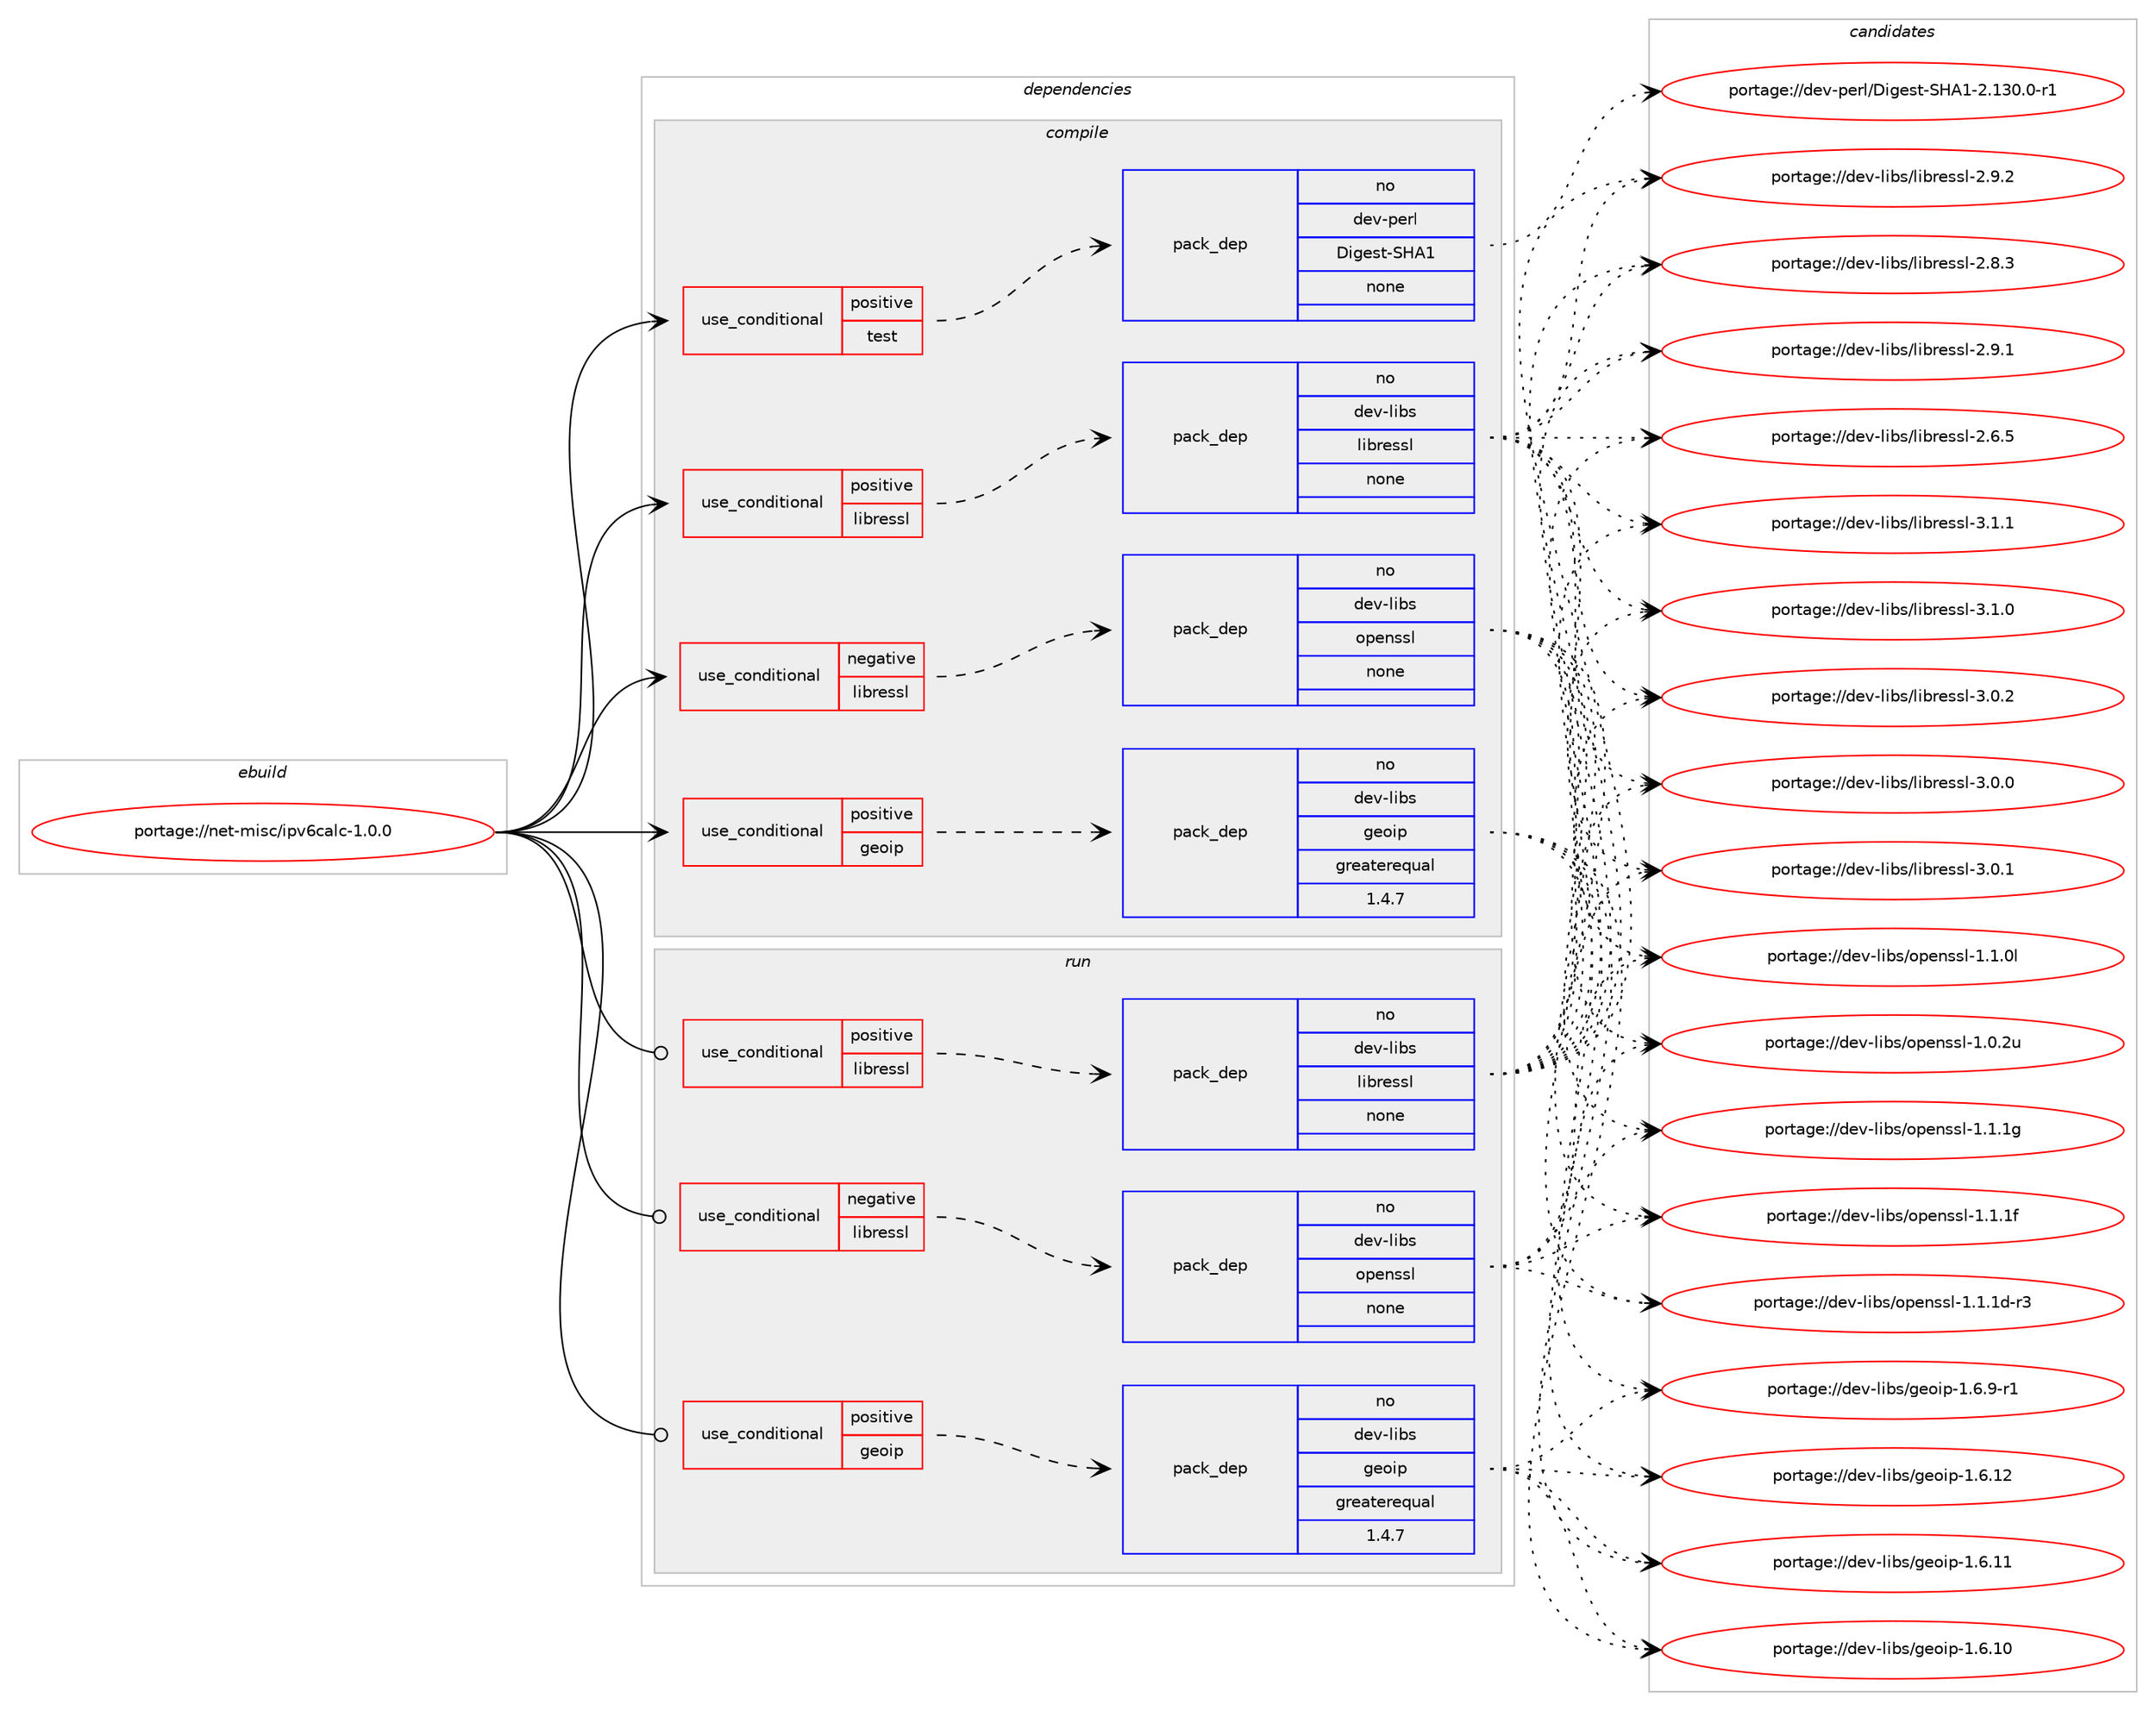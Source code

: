 digraph prolog {

# *************
# Graph options
# *************

newrank=true;
concentrate=true;
compound=true;
graph [rankdir=LR,fontname=Helvetica,fontsize=10,ranksep=1.5];#, ranksep=2.5, nodesep=0.2];
edge  [arrowhead=vee];
node  [fontname=Helvetica,fontsize=10];

# **********
# The ebuild
# **********

subgraph cluster_leftcol {
color=gray;
rank=same;
label=<<i>ebuild</i>>;
id [label="portage://net-misc/ipv6calc-1.0.0", color=red, width=4, href="../net-misc/ipv6calc-1.0.0.svg"];
}

# ****************
# The dependencies
# ****************

subgraph cluster_midcol {
color=gray;
label=<<i>dependencies</i>>;
subgraph cluster_compile {
fillcolor="#eeeeee";
style=filled;
label=<<i>compile</i>>;
subgraph cond2202 {
dependency11042 [label=<<TABLE BORDER="0" CELLBORDER="1" CELLSPACING="0" CELLPADDING="4"><TR><TD ROWSPAN="3" CELLPADDING="10">use_conditional</TD></TR><TR><TD>negative</TD></TR><TR><TD>libressl</TD></TR></TABLE>>, shape=none, color=red];
subgraph pack8705 {
dependency11043 [label=<<TABLE BORDER="0" CELLBORDER="1" CELLSPACING="0" CELLPADDING="4" WIDTH="220"><TR><TD ROWSPAN="6" CELLPADDING="30">pack_dep</TD></TR><TR><TD WIDTH="110">no</TD></TR><TR><TD>dev-libs</TD></TR><TR><TD>openssl</TD></TR><TR><TD>none</TD></TR><TR><TD></TD></TR></TABLE>>, shape=none, color=blue];
}
dependency11042:e -> dependency11043:w [weight=20,style="dashed",arrowhead="vee"];
}
id:e -> dependency11042:w [weight=20,style="solid",arrowhead="vee"];
subgraph cond2203 {
dependency11044 [label=<<TABLE BORDER="0" CELLBORDER="1" CELLSPACING="0" CELLPADDING="4"><TR><TD ROWSPAN="3" CELLPADDING="10">use_conditional</TD></TR><TR><TD>positive</TD></TR><TR><TD>geoip</TD></TR></TABLE>>, shape=none, color=red];
subgraph pack8706 {
dependency11045 [label=<<TABLE BORDER="0" CELLBORDER="1" CELLSPACING="0" CELLPADDING="4" WIDTH="220"><TR><TD ROWSPAN="6" CELLPADDING="30">pack_dep</TD></TR><TR><TD WIDTH="110">no</TD></TR><TR><TD>dev-libs</TD></TR><TR><TD>geoip</TD></TR><TR><TD>greaterequal</TD></TR><TR><TD>1.4.7</TD></TR></TABLE>>, shape=none, color=blue];
}
dependency11044:e -> dependency11045:w [weight=20,style="dashed",arrowhead="vee"];
}
id:e -> dependency11044:w [weight=20,style="solid",arrowhead="vee"];
subgraph cond2204 {
dependency11046 [label=<<TABLE BORDER="0" CELLBORDER="1" CELLSPACING="0" CELLPADDING="4"><TR><TD ROWSPAN="3" CELLPADDING="10">use_conditional</TD></TR><TR><TD>positive</TD></TR><TR><TD>libressl</TD></TR></TABLE>>, shape=none, color=red];
subgraph pack8707 {
dependency11047 [label=<<TABLE BORDER="0" CELLBORDER="1" CELLSPACING="0" CELLPADDING="4" WIDTH="220"><TR><TD ROWSPAN="6" CELLPADDING="30">pack_dep</TD></TR><TR><TD WIDTH="110">no</TD></TR><TR><TD>dev-libs</TD></TR><TR><TD>libressl</TD></TR><TR><TD>none</TD></TR><TR><TD></TD></TR></TABLE>>, shape=none, color=blue];
}
dependency11046:e -> dependency11047:w [weight=20,style="dashed",arrowhead="vee"];
}
id:e -> dependency11046:w [weight=20,style="solid",arrowhead="vee"];
subgraph cond2205 {
dependency11048 [label=<<TABLE BORDER="0" CELLBORDER="1" CELLSPACING="0" CELLPADDING="4"><TR><TD ROWSPAN="3" CELLPADDING="10">use_conditional</TD></TR><TR><TD>positive</TD></TR><TR><TD>test</TD></TR></TABLE>>, shape=none, color=red];
subgraph pack8708 {
dependency11049 [label=<<TABLE BORDER="0" CELLBORDER="1" CELLSPACING="0" CELLPADDING="4" WIDTH="220"><TR><TD ROWSPAN="6" CELLPADDING="30">pack_dep</TD></TR><TR><TD WIDTH="110">no</TD></TR><TR><TD>dev-perl</TD></TR><TR><TD>Digest-SHA1</TD></TR><TR><TD>none</TD></TR><TR><TD></TD></TR></TABLE>>, shape=none, color=blue];
}
dependency11048:e -> dependency11049:w [weight=20,style="dashed",arrowhead="vee"];
}
id:e -> dependency11048:w [weight=20,style="solid",arrowhead="vee"];
}
subgraph cluster_compileandrun {
fillcolor="#eeeeee";
style=filled;
label=<<i>compile and run</i>>;
}
subgraph cluster_run {
fillcolor="#eeeeee";
style=filled;
label=<<i>run</i>>;
subgraph cond2206 {
dependency11050 [label=<<TABLE BORDER="0" CELLBORDER="1" CELLSPACING="0" CELLPADDING="4"><TR><TD ROWSPAN="3" CELLPADDING="10">use_conditional</TD></TR><TR><TD>negative</TD></TR><TR><TD>libressl</TD></TR></TABLE>>, shape=none, color=red];
subgraph pack8709 {
dependency11051 [label=<<TABLE BORDER="0" CELLBORDER="1" CELLSPACING="0" CELLPADDING="4" WIDTH="220"><TR><TD ROWSPAN="6" CELLPADDING="30">pack_dep</TD></TR><TR><TD WIDTH="110">no</TD></TR><TR><TD>dev-libs</TD></TR><TR><TD>openssl</TD></TR><TR><TD>none</TD></TR><TR><TD></TD></TR></TABLE>>, shape=none, color=blue];
}
dependency11050:e -> dependency11051:w [weight=20,style="dashed",arrowhead="vee"];
}
id:e -> dependency11050:w [weight=20,style="solid",arrowhead="odot"];
subgraph cond2207 {
dependency11052 [label=<<TABLE BORDER="0" CELLBORDER="1" CELLSPACING="0" CELLPADDING="4"><TR><TD ROWSPAN="3" CELLPADDING="10">use_conditional</TD></TR><TR><TD>positive</TD></TR><TR><TD>geoip</TD></TR></TABLE>>, shape=none, color=red];
subgraph pack8710 {
dependency11053 [label=<<TABLE BORDER="0" CELLBORDER="1" CELLSPACING="0" CELLPADDING="4" WIDTH="220"><TR><TD ROWSPAN="6" CELLPADDING="30">pack_dep</TD></TR><TR><TD WIDTH="110">no</TD></TR><TR><TD>dev-libs</TD></TR><TR><TD>geoip</TD></TR><TR><TD>greaterequal</TD></TR><TR><TD>1.4.7</TD></TR></TABLE>>, shape=none, color=blue];
}
dependency11052:e -> dependency11053:w [weight=20,style="dashed",arrowhead="vee"];
}
id:e -> dependency11052:w [weight=20,style="solid",arrowhead="odot"];
subgraph cond2208 {
dependency11054 [label=<<TABLE BORDER="0" CELLBORDER="1" CELLSPACING="0" CELLPADDING="4"><TR><TD ROWSPAN="3" CELLPADDING="10">use_conditional</TD></TR><TR><TD>positive</TD></TR><TR><TD>libressl</TD></TR></TABLE>>, shape=none, color=red];
subgraph pack8711 {
dependency11055 [label=<<TABLE BORDER="0" CELLBORDER="1" CELLSPACING="0" CELLPADDING="4" WIDTH="220"><TR><TD ROWSPAN="6" CELLPADDING="30">pack_dep</TD></TR><TR><TD WIDTH="110">no</TD></TR><TR><TD>dev-libs</TD></TR><TR><TD>libressl</TD></TR><TR><TD>none</TD></TR><TR><TD></TD></TR></TABLE>>, shape=none, color=blue];
}
dependency11054:e -> dependency11055:w [weight=20,style="dashed",arrowhead="vee"];
}
id:e -> dependency11054:w [weight=20,style="solid",arrowhead="odot"];
}
}

# **************
# The candidates
# **************

subgraph cluster_choices {
rank=same;
color=gray;
label=<<i>candidates</i>>;

subgraph choice8705 {
color=black;
nodesep=1;
choice100101118451081059811547111112101110115115108454946494649103 [label="portage://dev-libs/openssl-1.1.1g", color=red, width=4,href="../dev-libs/openssl-1.1.1g.svg"];
choice100101118451081059811547111112101110115115108454946494649102 [label="portage://dev-libs/openssl-1.1.1f", color=red, width=4,href="../dev-libs/openssl-1.1.1f.svg"];
choice1001011184510810598115471111121011101151151084549464946491004511451 [label="portage://dev-libs/openssl-1.1.1d-r3", color=red, width=4,href="../dev-libs/openssl-1.1.1d-r3.svg"];
choice100101118451081059811547111112101110115115108454946494648108 [label="portage://dev-libs/openssl-1.1.0l", color=red, width=4,href="../dev-libs/openssl-1.1.0l.svg"];
choice100101118451081059811547111112101110115115108454946484650117 [label="portage://dev-libs/openssl-1.0.2u", color=red, width=4,href="../dev-libs/openssl-1.0.2u.svg"];
dependency11043:e -> choice100101118451081059811547111112101110115115108454946494649103:w [style=dotted,weight="100"];
dependency11043:e -> choice100101118451081059811547111112101110115115108454946494649102:w [style=dotted,weight="100"];
dependency11043:e -> choice1001011184510810598115471111121011101151151084549464946491004511451:w [style=dotted,weight="100"];
dependency11043:e -> choice100101118451081059811547111112101110115115108454946494648108:w [style=dotted,weight="100"];
dependency11043:e -> choice100101118451081059811547111112101110115115108454946484650117:w [style=dotted,weight="100"];
}
subgraph choice8706 {
color=black;
nodesep=1;
choice1001011184510810598115471031011111051124549465446574511449 [label="portage://dev-libs/geoip-1.6.9-r1", color=red, width=4,href="../dev-libs/geoip-1.6.9-r1.svg"];
choice10010111845108105981154710310111110511245494654464950 [label="portage://dev-libs/geoip-1.6.12", color=red, width=4,href="../dev-libs/geoip-1.6.12.svg"];
choice10010111845108105981154710310111110511245494654464949 [label="portage://dev-libs/geoip-1.6.11", color=red, width=4,href="../dev-libs/geoip-1.6.11.svg"];
choice10010111845108105981154710310111110511245494654464948 [label="portage://dev-libs/geoip-1.6.10", color=red, width=4,href="../dev-libs/geoip-1.6.10.svg"];
dependency11045:e -> choice1001011184510810598115471031011111051124549465446574511449:w [style=dotted,weight="100"];
dependency11045:e -> choice10010111845108105981154710310111110511245494654464950:w [style=dotted,weight="100"];
dependency11045:e -> choice10010111845108105981154710310111110511245494654464949:w [style=dotted,weight="100"];
dependency11045:e -> choice10010111845108105981154710310111110511245494654464948:w [style=dotted,weight="100"];
}
subgraph choice8707 {
color=black;
nodesep=1;
choice10010111845108105981154710810598114101115115108455146494649 [label="portage://dev-libs/libressl-3.1.1", color=red, width=4,href="../dev-libs/libressl-3.1.1.svg"];
choice10010111845108105981154710810598114101115115108455146494648 [label="portage://dev-libs/libressl-3.1.0", color=red, width=4,href="../dev-libs/libressl-3.1.0.svg"];
choice10010111845108105981154710810598114101115115108455146484650 [label="portage://dev-libs/libressl-3.0.2", color=red, width=4,href="../dev-libs/libressl-3.0.2.svg"];
choice10010111845108105981154710810598114101115115108455146484649 [label="portage://dev-libs/libressl-3.0.1", color=red, width=4,href="../dev-libs/libressl-3.0.1.svg"];
choice10010111845108105981154710810598114101115115108455146484648 [label="portage://dev-libs/libressl-3.0.0", color=red, width=4,href="../dev-libs/libressl-3.0.0.svg"];
choice10010111845108105981154710810598114101115115108455046574650 [label="portage://dev-libs/libressl-2.9.2", color=red, width=4,href="../dev-libs/libressl-2.9.2.svg"];
choice10010111845108105981154710810598114101115115108455046574649 [label="portage://dev-libs/libressl-2.9.1", color=red, width=4,href="../dev-libs/libressl-2.9.1.svg"];
choice10010111845108105981154710810598114101115115108455046564651 [label="portage://dev-libs/libressl-2.8.3", color=red, width=4,href="../dev-libs/libressl-2.8.3.svg"];
choice10010111845108105981154710810598114101115115108455046544653 [label="portage://dev-libs/libressl-2.6.5", color=red, width=4,href="../dev-libs/libressl-2.6.5.svg"];
dependency11047:e -> choice10010111845108105981154710810598114101115115108455146494649:w [style=dotted,weight="100"];
dependency11047:e -> choice10010111845108105981154710810598114101115115108455146494648:w [style=dotted,weight="100"];
dependency11047:e -> choice10010111845108105981154710810598114101115115108455146484650:w [style=dotted,weight="100"];
dependency11047:e -> choice10010111845108105981154710810598114101115115108455146484649:w [style=dotted,weight="100"];
dependency11047:e -> choice10010111845108105981154710810598114101115115108455146484648:w [style=dotted,weight="100"];
dependency11047:e -> choice10010111845108105981154710810598114101115115108455046574650:w [style=dotted,weight="100"];
dependency11047:e -> choice10010111845108105981154710810598114101115115108455046574649:w [style=dotted,weight="100"];
dependency11047:e -> choice10010111845108105981154710810598114101115115108455046564651:w [style=dotted,weight="100"];
dependency11047:e -> choice10010111845108105981154710810598114101115115108455046544653:w [style=dotted,weight="100"];
}
subgraph choice8708 {
color=black;
nodesep=1;
choice100101118451121011141084768105103101115116458372654945504649514846484511449 [label="portage://dev-perl/Digest-SHA1-2.130.0-r1", color=red, width=4,href="../dev-perl/Digest-SHA1-2.130.0-r1.svg"];
dependency11049:e -> choice100101118451121011141084768105103101115116458372654945504649514846484511449:w [style=dotted,weight="100"];
}
subgraph choice8709 {
color=black;
nodesep=1;
choice100101118451081059811547111112101110115115108454946494649103 [label="portage://dev-libs/openssl-1.1.1g", color=red, width=4,href="../dev-libs/openssl-1.1.1g.svg"];
choice100101118451081059811547111112101110115115108454946494649102 [label="portage://dev-libs/openssl-1.1.1f", color=red, width=4,href="../dev-libs/openssl-1.1.1f.svg"];
choice1001011184510810598115471111121011101151151084549464946491004511451 [label="portage://dev-libs/openssl-1.1.1d-r3", color=red, width=4,href="../dev-libs/openssl-1.1.1d-r3.svg"];
choice100101118451081059811547111112101110115115108454946494648108 [label="portage://dev-libs/openssl-1.1.0l", color=red, width=4,href="../dev-libs/openssl-1.1.0l.svg"];
choice100101118451081059811547111112101110115115108454946484650117 [label="portage://dev-libs/openssl-1.0.2u", color=red, width=4,href="../dev-libs/openssl-1.0.2u.svg"];
dependency11051:e -> choice100101118451081059811547111112101110115115108454946494649103:w [style=dotted,weight="100"];
dependency11051:e -> choice100101118451081059811547111112101110115115108454946494649102:w [style=dotted,weight="100"];
dependency11051:e -> choice1001011184510810598115471111121011101151151084549464946491004511451:w [style=dotted,weight="100"];
dependency11051:e -> choice100101118451081059811547111112101110115115108454946494648108:w [style=dotted,weight="100"];
dependency11051:e -> choice100101118451081059811547111112101110115115108454946484650117:w [style=dotted,weight="100"];
}
subgraph choice8710 {
color=black;
nodesep=1;
choice1001011184510810598115471031011111051124549465446574511449 [label="portage://dev-libs/geoip-1.6.9-r1", color=red, width=4,href="../dev-libs/geoip-1.6.9-r1.svg"];
choice10010111845108105981154710310111110511245494654464950 [label="portage://dev-libs/geoip-1.6.12", color=red, width=4,href="../dev-libs/geoip-1.6.12.svg"];
choice10010111845108105981154710310111110511245494654464949 [label="portage://dev-libs/geoip-1.6.11", color=red, width=4,href="../dev-libs/geoip-1.6.11.svg"];
choice10010111845108105981154710310111110511245494654464948 [label="portage://dev-libs/geoip-1.6.10", color=red, width=4,href="../dev-libs/geoip-1.6.10.svg"];
dependency11053:e -> choice1001011184510810598115471031011111051124549465446574511449:w [style=dotted,weight="100"];
dependency11053:e -> choice10010111845108105981154710310111110511245494654464950:w [style=dotted,weight="100"];
dependency11053:e -> choice10010111845108105981154710310111110511245494654464949:w [style=dotted,weight="100"];
dependency11053:e -> choice10010111845108105981154710310111110511245494654464948:w [style=dotted,weight="100"];
}
subgraph choice8711 {
color=black;
nodesep=1;
choice10010111845108105981154710810598114101115115108455146494649 [label="portage://dev-libs/libressl-3.1.1", color=red, width=4,href="../dev-libs/libressl-3.1.1.svg"];
choice10010111845108105981154710810598114101115115108455146494648 [label="portage://dev-libs/libressl-3.1.0", color=red, width=4,href="../dev-libs/libressl-3.1.0.svg"];
choice10010111845108105981154710810598114101115115108455146484650 [label="portage://dev-libs/libressl-3.0.2", color=red, width=4,href="../dev-libs/libressl-3.0.2.svg"];
choice10010111845108105981154710810598114101115115108455146484649 [label="portage://dev-libs/libressl-3.0.1", color=red, width=4,href="../dev-libs/libressl-3.0.1.svg"];
choice10010111845108105981154710810598114101115115108455146484648 [label="portage://dev-libs/libressl-3.0.0", color=red, width=4,href="../dev-libs/libressl-3.0.0.svg"];
choice10010111845108105981154710810598114101115115108455046574650 [label="portage://dev-libs/libressl-2.9.2", color=red, width=4,href="../dev-libs/libressl-2.9.2.svg"];
choice10010111845108105981154710810598114101115115108455046574649 [label="portage://dev-libs/libressl-2.9.1", color=red, width=4,href="../dev-libs/libressl-2.9.1.svg"];
choice10010111845108105981154710810598114101115115108455046564651 [label="portage://dev-libs/libressl-2.8.3", color=red, width=4,href="../dev-libs/libressl-2.8.3.svg"];
choice10010111845108105981154710810598114101115115108455046544653 [label="portage://dev-libs/libressl-2.6.5", color=red, width=4,href="../dev-libs/libressl-2.6.5.svg"];
dependency11055:e -> choice10010111845108105981154710810598114101115115108455146494649:w [style=dotted,weight="100"];
dependency11055:e -> choice10010111845108105981154710810598114101115115108455146494648:w [style=dotted,weight="100"];
dependency11055:e -> choice10010111845108105981154710810598114101115115108455146484650:w [style=dotted,weight="100"];
dependency11055:e -> choice10010111845108105981154710810598114101115115108455146484649:w [style=dotted,weight="100"];
dependency11055:e -> choice10010111845108105981154710810598114101115115108455146484648:w [style=dotted,weight="100"];
dependency11055:e -> choice10010111845108105981154710810598114101115115108455046574650:w [style=dotted,weight="100"];
dependency11055:e -> choice10010111845108105981154710810598114101115115108455046574649:w [style=dotted,weight="100"];
dependency11055:e -> choice10010111845108105981154710810598114101115115108455046564651:w [style=dotted,weight="100"];
dependency11055:e -> choice10010111845108105981154710810598114101115115108455046544653:w [style=dotted,weight="100"];
}
}

}
